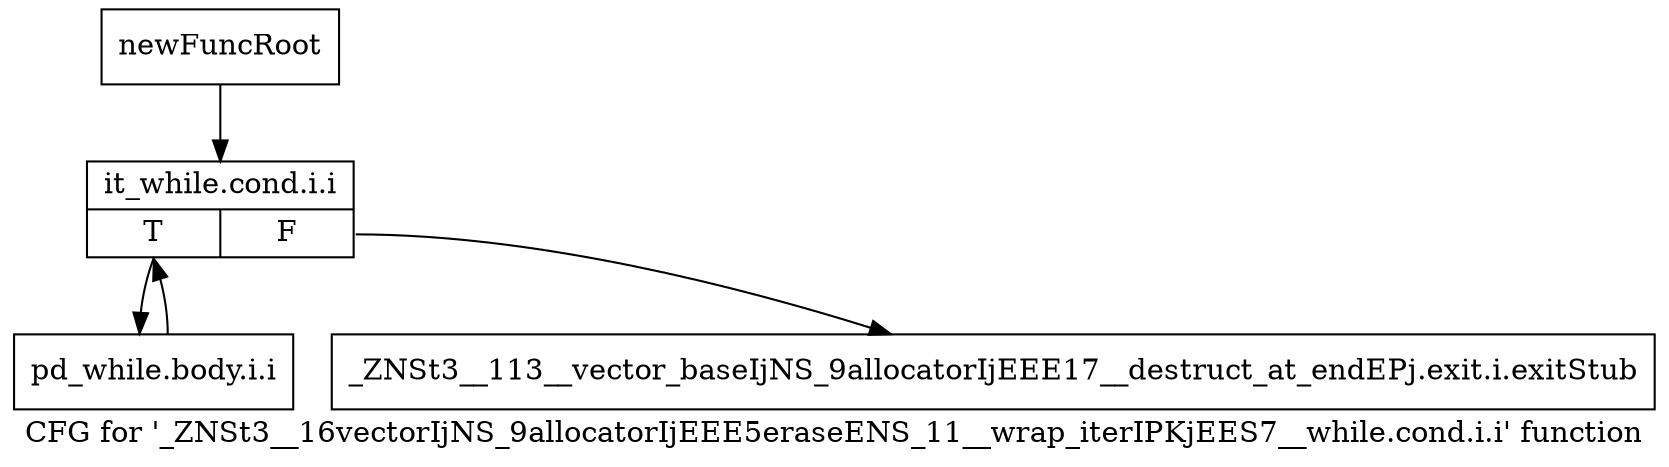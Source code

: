 digraph "CFG for '_ZNSt3__16vectorIjNS_9allocatorIjEEE5eraseENS_11__wrap_iterIPKjEES7__while.cond.i.i' function" {
	label="CFG for '_ZNSt3__16vectorIjNS_9allocatorIjEEE5eraseENS_11__wrap_iterIPKjEES7__while.cond.i.i' function";

	Node0x8f6f440 [shape=record,label="{newFuncRoot}"];
	Node0x8f6f440 -> Node0x8f6f4e0;
	Node0x8f6f490 [shape=record,label="{_ZNSt3__113__vector_baseIjNS_9allocatorIjEEE17__destruct_at_endEPj.exit.i.exitStub}"];
	Node0x8f6f4e0 [shape=record,label="{it_while.cond.i.i|{<s0>T|<s1>F}}"];
	Node0x8f6f4e0:s0 -> Node0x8f6f530;
	Node0x8f6f4e0:s1 -> Node0x8f6f490;
	Node0x8f6f530 [shape=record,label="{pd_while.body.i.i}"];
	Node0x8f6f530 -> Node0x8f6f4e0;
}
